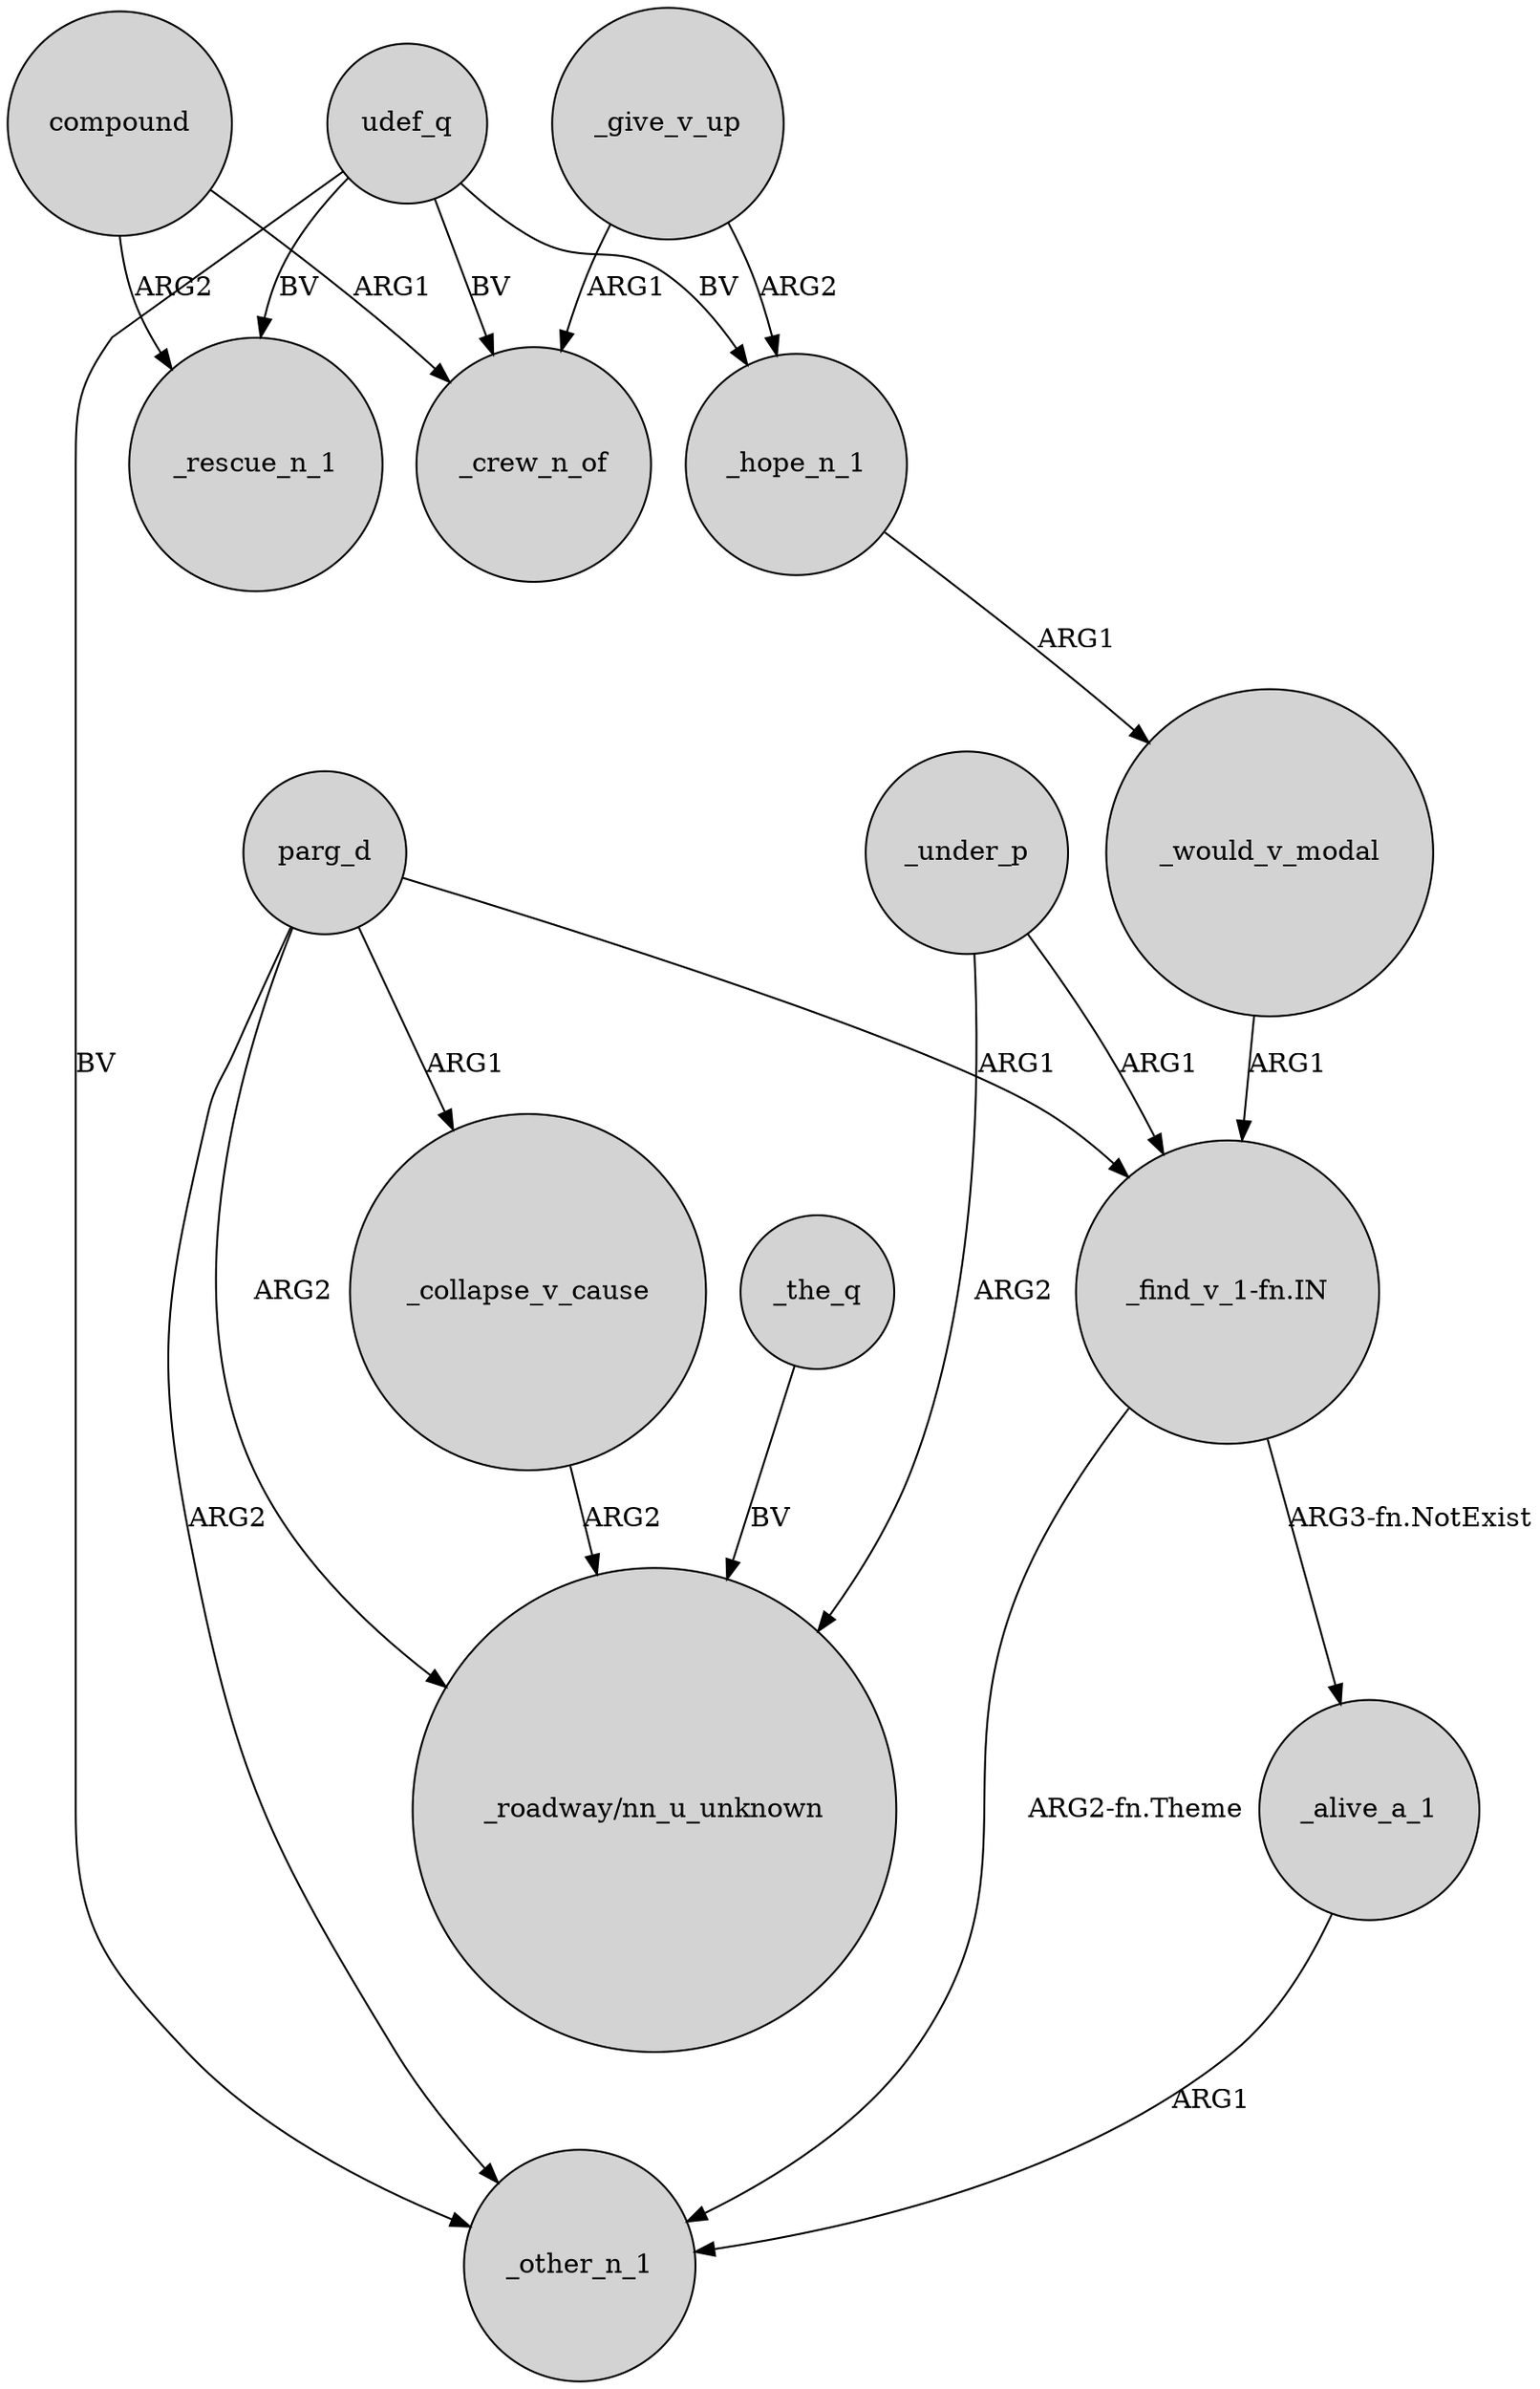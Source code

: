 digraph {
	node [shape=circle style=filled]
	parg_d -> _other_n_1 [label=ARG2]
	parg_d -> _collapse_v_cause [label=ARG1]
	_hope_n_1 -> _would_v_modal [label=ARG1]
	parg_d -> "_roadway/nn_u_unknown" [label=ARG2]
	udef_q -> _crew_n_of [label=BV]
	_collapse_v_cause -> "_roadway/nn_u_unknown" [label=ARG2]
	_give_v_up -> _hope_n_1 [label=ARG2]
	_would_v_modal -> "_find_v_1-fn.IN" [label=ARG1]
	_under_p -> "_roadway/nn_u_unknown" [label=ARG2]
	udef_q -> _other_n_1 [label=BV]
	_under_p -> "_find_v_1-fn.IN" [label=ARG1]
	"_find_v_1-fn.IN" -> _other_n_1 [label="ARG2-fn.Theme"]
	parg_d -> "_find_v_1-fn.IN" [label=ARG1]
	compound -> _rescue_n_1 [label=ARG2]
	_alive_a_1 -> _other_n_1 [label=ARG1]
	udef_q -> _rescue_n_1 [label=BV]
	"_find_v_1-fn.IN" -> _alive_a_1 [label="ARG3-fn.NotExist"]
	compound -> _crew_n_of [label=ARG1]
	_the_q -> "_roadway/nn_u_unknown" [label=BV]
	udef_q -> _hope_n_1 [label=BV]
	_give_v_up -> _crew_n_of [label=ARG1]
}
